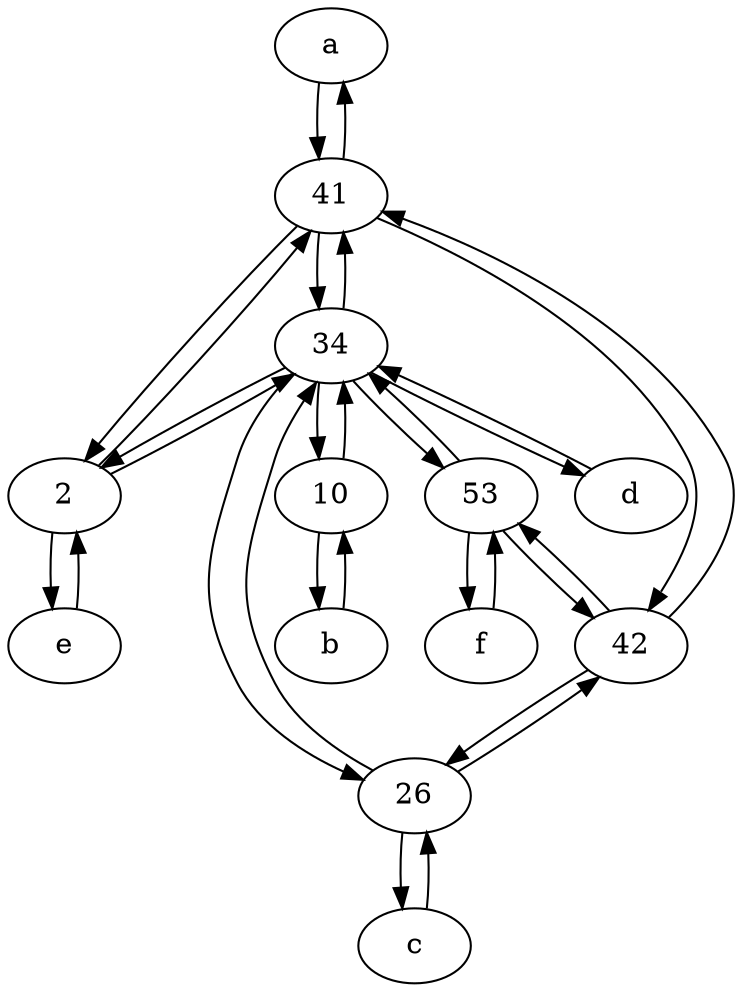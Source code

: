 digraph  {
	a [pos="40,10!"];
	53;
	42;
	c [pos="20,10!"];
	b [pos="50,20!"];
	d [pos="20,30!"];
	e [pos="30,50!"];
	10;
	f [pos="15,45!"];
	26;
	2;
	34;
	41;
	26 -> 34;
	34 -> 2;
	41 -> 2;
	c -> 26;
	41 -> a;
	2 -> e;
	b -> 10;
	f -> 53;
	42 -> 53;
	53 -> 42;
	a -> 41;
	26 -> c;
	10 -> b;
	53 -> f;
	34 -> 53;
	34 -> 26;
	2 -> 34;
	34 -> 41;
	41 -> 42;
	d -> 34;
	2 -> 41;
	10 -> 34;
	41 -> 34;
	34 -> d;
	26 -> 42;
	e -> 2;
	42 -> 26;
	42 -> 41;
	34 -> 10;
	53 -> 34;

	}